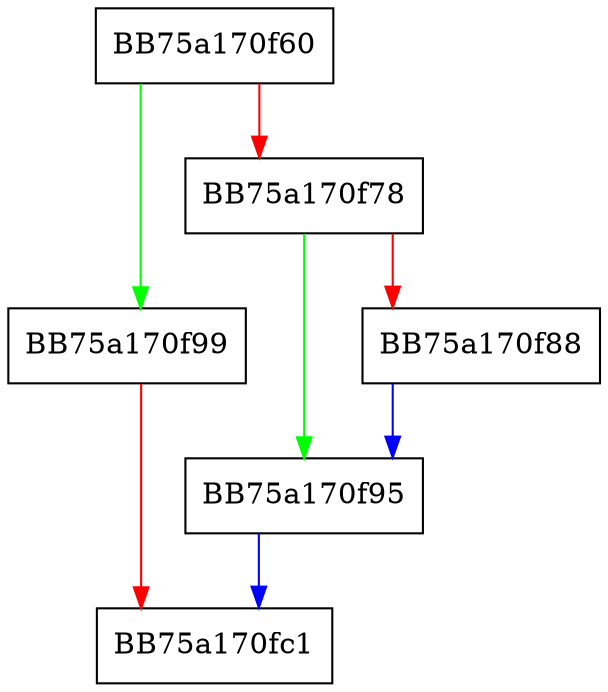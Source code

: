 digraph numAbs {
  node [shape="box"];
  graph [splines=ortho];
  BB75a170f60 -> BB75a170f99 [color="green"];
  BB75a170f60 -> BB75a170f78 [color="red"];
  BB75a170f78 -> BB75a170f95 [color="green"];
  BB75a170f78 -> BB75a170f88 [color="red"];
  BB75a170f88 -> BB75a170f95 [color="blue"];
  BB75a170f95 -> BB75a170fc1 [color="blue"];
  BB75a170f99 -> BB75a170fc1 [color="red"];
}